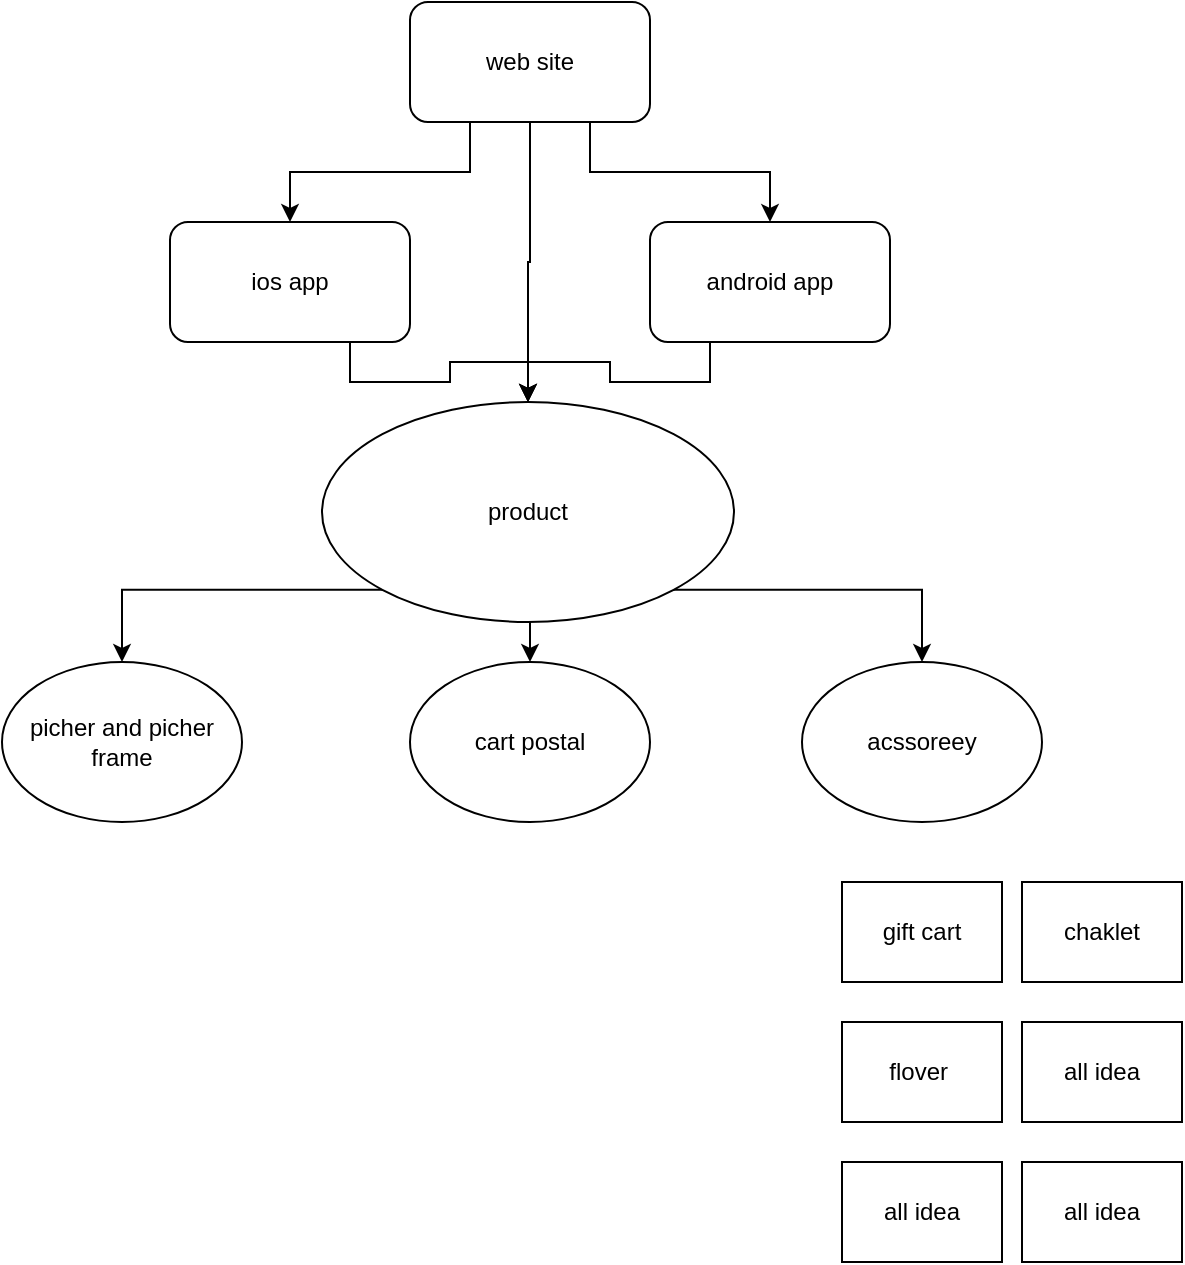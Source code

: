 <mxfile version="13.7.9" type="github">
  <diagram id="BzG-idGq5Re7dHi9zUym" name="Page-1">
    <mxGraphModel dx="1422" dy="794" grid="1" gridSize="10" guides="1" tooltips="1" connect="1" arrows="1" fold="1" page="1" pageScale="1" pageWidth="827" pageHeight="1169" math="0" shadow="0">
      <root>
        <mxCell id="0" />
        <mxCell id="1" parent="0" />
        <mxCell id="_zSGnlk9lr0JbZR3jzwY-6" style="edgeStyle=orthogonalEdgeStyle;rounded=0;orthogonalLoop=1;jettySize=auto;html=1;exitX=0.25;exitY=1;exitDx=0;exitDy=0;entryX=0.5;entryY=0;entryDx=0;entryDy=0;" edge="1" parent="1" source="_zSGnlk9lr0JbZR3jzwY-1" target="_zSGnlk9lr0JbZR3jzwY-2">
          <mxGeometry relative="1" as="geometry" />
        </mxCell>
        <mxCell id="_zSGnlk9lr0JbZR3jzwY-7" style="edgeStyle=orthogonalEdgeStyle;rounded=0;orthogonalLoop=1;jettySize=auto;html=1;exitX=0.75;exitY=1;exitDx=0;exitDy=0;" edge="1" parent="1" source="_zSGnlk9lr0JbZR3jzwY-1" target="_zSGnlk9lr0JbZR3jzwY-3">
          <mxGeometry relative="1" as="geometry" />
        </mxCell>
        <mxCell id="_zSGnlk9lr0JbZR3jzwY-20" style="edgeStyle=orthogonalEdgeStyle;rounded=0;orthogonalLoop=1;jettySize=auto;html=1;exitX=0.5;exitY=1;exitDx=0;exitDy=0;entryX=0.5;entryY=0;entryDx=0;entryDy=0;" edge="1" parent="1" source="_zSGnlk9lr0JbZR3jzwY-1" target="_zSGnlk9lr0JbZR3jzwY-10">
          <mxGeometry relative="1" as="geometry" />
        </mxCell>
        <mxCell id="_zSGnlk9lr0JbZR3jzwY-1" value="web site" style="rounded=1;whiteSpace=wrap;html=1;" vertex="1" parent="1">
          <mxGeometry x="354" y="20" width="120" height="60" as="geometry" />
        </mxCell>
        <mxCell id="_zSGnlk9lr0JbZR3jzwY-18" style="edgeStyle=orthogonalEdgeStyle;rounded=0;orthogonalLoop=1;jettySize=auto;html=1;exitX=0.75;exitY=1;exitDx=0;exitDy=0;" edge="1" parent="1" source="_zSGnlk9lr0JbZR3jzwY-2" target="_zSGnlk9lr0JbZR3jzwY-10">
          <mxGeometry relative="1" as="geometry" />
        </mxCell>
        <mxCell id="_zSGnlk9lr0JbZR3jzwY-2" value="ios app" style="rounded=1;whiteSpace=wrap;html=1;" vertex="1" parent="1">
          <mxGeometry x="234" y="130" width="120" height="60" as="geometry" />
        </mxCell>
        <mxCell id="_zSGnlk9lr0JbZR3jzwY-19" style="edgeStyle=orthogonalEdgeStyle;rounded=0;orthogonalLoop=1;jettySize=auto;html=1;exitX=0.25;exitY=1;exitDx=0;exitDy=0;entryX=0.5;entryY=0;entryDx=0;entryDy=0;" edge="1" parent="1" source="_zSGnlk9lr0JbZR3jzwY-3" target="_zSGnlk9lr0JbZR3jzwY-10">
          <mxGeometry relative="1" as="geometry" />
        </mxCell>
        <mxCell id="_zSGnlk9lr0JbZR3jzwY-3" value="android app" style="rounded=1;whiteSpace=wrap;html=1;" vertex="1" parent="1">
          <mxGeometry x="474" y="130" width="120" height="60" as="geometry" />
        </mxCell>
        <mxCell id="_zSGnlk9lr0JbZR3jzwY-26" style="edgeStyle=orthogonalEdgeStyle;rounded=0;orthogonalLoop=1;jettySize=auto;html=1;exitX=0;exitY=1;exitDx=0;exitDy=0;entryX=0.5;entryY=0;entryDx=0;entryDy=0;" edge="1" parent="1" source="_zSGnlk9lr0JbZR3jzwY-10" target="_zSGnlk9lr0JbZR3jzwY-11">
          <mxGeometry relative="1" as="geometry" />
        </mxCell>
        <mxCell id="_zSGnlk9lr0JbZR3jzwY-28" style="edgeStyle=orthogonalEdgeStyle;rounded=0;orthogonalLoop=1;jettySize=auto;html=1;exitX=0.5;exitY=1;exitDx=0;exitDy=0;entryX=0.5;entryY=0;entryDx=0;entryDy=0;" edge="1" parent="1" source="_zSGnlk9lr0JbZR3jzwY-10" target="_zSGnlk9lr0JbZR3jzwY-12">
          <mxGeometry relative="1" as="geometry" />
        </mxCell>
        <mxCell id="_zSGnlk9lr0JbZR3jzwY-29" style="edgeStyle=orthogonalEdgeStyle;rounded=0;orthogonalLoop=1;jettySize=auto;html=1;exitX=1;exitY=1;exitDx=0;exitDy=0;entryX=0.5;entryY=0;entryDx=0;entryDy=0;" edge="1" parent="1" source="_zSGnlk9lr0JbZR3jzwY-10" target="_zSGnlk9lr0JbZR3jzwY-13">
          <mxGeometry relative="1" as="geometry" />
        </mxCell>
        <mxCell id="_zSGnlk9lr0JbZR3jzwY-10" value="product" style="ellipse;whiteSpace=wrap;html=1;" vertex="1" parent="1">
          <mxGeometry x="310" y="220" width="206" height="110" as="geometry" />
        </mxCell>
        <mxCell id="_zSGnlk9lr0JbZR3jzwY-11" value="picher and picher frame" style="ellipse;whiteSpace=wrap;html=1;" vertex="1" parent="1">
          <mxGeometry x="150" y="350" width="120" height="80" as="geometry" />
        </mxCell>
        <mxCell id="_zSGnlk9lr0JbZR3jzwY-12" value="cart postal" style="ellipse;whiteSpace=wrap;html=1;" vertex="1" parent="1">
          <mxGeometry x="354" y="350" width="120" height="80" as="geometry" />
        </mxCell>
        <mxCell id="_zSGnlk9lr0JbZR3jzwY-13" value="acssoreey" style="ellipse;whiteSpace=wrap;html=1;" vertex="1" parent="1">
          <mxGeometry x="550" y="350" width="120" height="80" as="geometry" />
        </mxCell>
        <mxCell id="_zSGnlk9lr0JbZR3jzwY-15" value="gift cart" style="rounded=0;whiteSpace=wrap;html=1;" vertex="1" parent="1">
          <mxGeometry x="570" y="460" width="80" height="50" as="geometry" />
        </mxCell>
        <mxCell id="_zSGnlk9lr0JbZR3jzwY-21" value="flover&amp;nbsp;" style="rounded=0;whiteSpace=wrap;html=1;" vertex="1" parent="1">
          <mxGeometry x="570" y="530" width="80" height="50" as="geometry" />
        </mxCell>
        <mxCell id="_zSGnlk9lr0JbZR3jzwY-22" value="all idea" style="rounded=0;whiteSpace=wrap;html=1;" vertex="1" parent="1">
          <mxGeometry x="570" y="600" width="80" height="50" as="geometry" />
        </mxCell>
        <mxCell id="_zSGnlk9lr0JbZR3jzwY-23" value="chaklet" style="rounded=0;whiteSpace=wrap;html=1;" vertex="1" parent="1">
          <mxGeometry x="660" y="460" width="80" height="50" as="geometry" />
        </mxCell>
        <mxCell id="_zSGnlk9lr0JbZR3jzwY-24" value="all idea" style="rounded=0;whiteSpace=wrap;html=1;" vertex="1" parent="1">
          <mxGeometry x="660" y="530" width="80" height="50" as="geometry" />
        </mxCell>
        <mxCell id="_zSGnlk9lr0JbZR3jzwY-25" value="all idea" style="rounded=0;whiteSpace=wrap;html=1;" vertex="1" parent="1">
          <mxGeometry x="660" y="600" width="80" height="50" as="geometry" />
        </mxCell>
      </root>
    </mxGraphModel>
  </diagram>
</mxfile>
